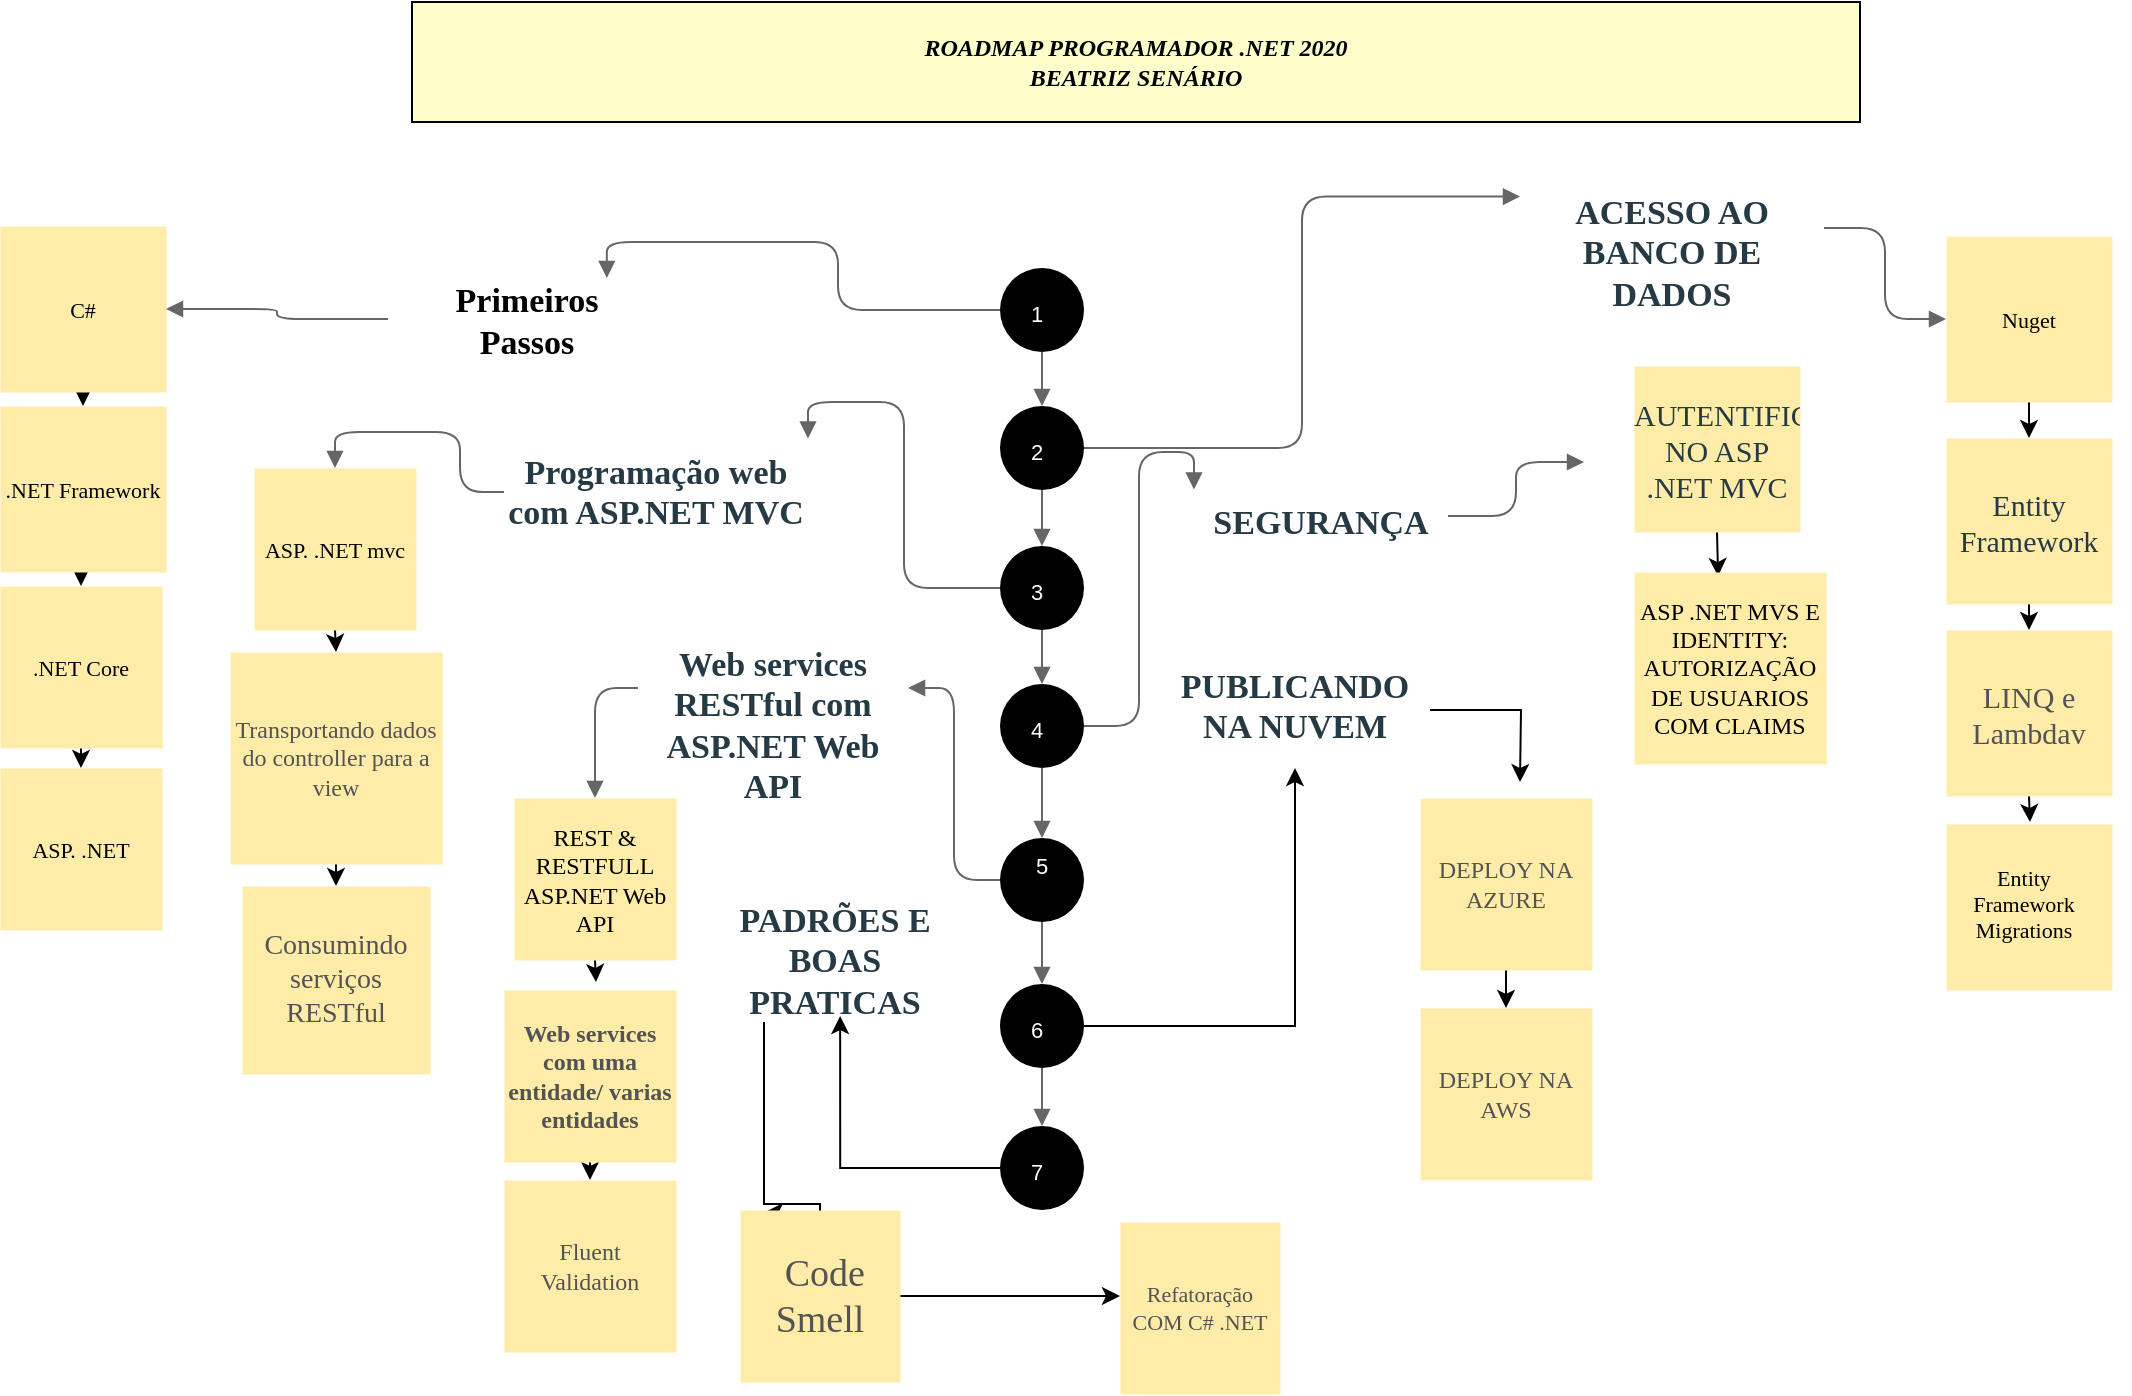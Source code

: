 <mxfile version="12.9.11" type="github"><diagram id="C5RBs43oDa-KdzZeNtuy" name="Page-1"><mxGraphModel dx="868" dy="401" grid="1" gridSize="10" guides="1" tooltips="1" connect="1" arrows="1" fold="1" page="1" pageScale="1" pageWidth="827" pageHeight="1169" math="0" shadow="0"><root><mxCell id="WIyWlLk6GJQsqaUBKTNV-0"/><mxCell id="WIyWlLk6GJQsqaUBKTNV-1" parent="WIyWlLk6GJQsqaUBKTNV-0"/><UserObject label="" lucidchartObjectId=".8Pr2ppdx.L0" id="4HUrlsRgyK1yoHrQwZx_-0"><mxCell style="html=1;jettySize=18;fontSize=11;strokeColor=#b2b2b2;strokeOpacity=100;rounded=0;startArrow=none;;endArrow=none;;exitX=0.012;exitY=0.967;exitPerimeter=1;entryX=0.988;entryY=0.967;entryPerimeter=1;" edge="1" parent="WIyWlLk6GJQsqaUBKTNV-1" source="0" target="0"><mxGeometry width="100" height="100" relative="1" as="geometry"><Array as="points"><mxPoint x="286" y="95"/><mxPoint x="892" y="95"/></Array></mxGeometry></mxCell></UserObject><mxCell id="4HUrlsRgyK1yoHrQwZx_-1" value="Texto" style="text;html=1;resizable=0;labelBackgroundColor=#ffffff;align=center;verticalAlign=middle;fontColor=#ffffff;;fontSize=18.538;" vertex="1" parent="4HUrlsRgyK1yoHrQwZx_-0"><mxGeometry x="0.533" relative="1" as="geometry"/></mxCell><UserObject label="" lucidchartObjectId=".8Pr2ppdx.L0" id="4HUrlsRgyK1yoHrQwZx_-58"><mxCell style="html=1;jettySize=18;fontSize=11;strokeColor=#b2b2b2;strokeOpacity=100;rounded=0;startArrow=none;;endArrow=none;;exitX=0.012;exitY=0.967;exitPerimeter=1;entryX=0.988;entryY=0.967;entryPerimeter=1;" edge="1" parent="WIyWlLk6GJQsqaUBKTNV-1" source="0" target="0"><mxGeometry width="100" height="100" relative="1" as="geometry"><Array as="points"><mxPoint x="296" y="105"/><mxPoint x="902" y="105"/></Array></mxGeometry></mxCell></UserObject><mxCell id="4HUrlsRgyK1yoHrQwZx_-59" value="Texto" style="text;html=1;resizable=0;labelBackgroundColor=#ffffff;align=center;verticalAlign=middle;fontColor=#ffffff;;fontSize=18.538;" vertex="1" parent="4HUrlsRgyK1yoHrQwZx_-58"><mxGeometry x="0.533" relative="1" as="geometry"/></mxCell><UserObject label="1" lucidchartObjectId="QAdP59T_2vLD" id="4HUrlsRgyK1yoHrQwZx_-69"><mxCell style="html=1;whiteSpace=wrap;ellipse;fontSize=11;fontColor=#ffffff;align=center;spacingLeft=7.786;spacingRight=12.977;spacingTop=3.708;spacing=3;strokeOpacity=0;fillOpacity=100;rounded=1;absoluteArcSize=1;arcSize=9.6;fillColor=#000000;" vertex="1" parent="WIyWlLk6GJQsqaUBKTNV-1"><mxGeometry x="580" y="163" width="42" height="42" as="geometry"/></mxCell></UserObject><UserObject label="2" lucidchartObjectId="4AdP-m0oE11S" id="4HUrlsRgyK1yoHrQwZx_-70"><mxCell style="html=1;whiteSpace=wrap;ellipse;fontSize=11;fontColor=#ffffff;align=center;spacingLeft=7.786;spacingRight=12.977;spacingTop=3.708;spacing=3;strokeOpacity=0;fillOpacity=100;rounded=1;absoluteArcSize=1;arcSize=9.6;fillColor=#000000;" vertex="1" parent="WIyWlLk6GJQsqaUBKTNV-1"><mxGeometry x="580" y="232" width="42" height="42" as="geometry"/></mxCell></UserObject><UserObject label="3" lucidchartObjectId="_AdPyL7y.pIy" id="4HUrlsRgyK1yoHrQwZx_-71"><mxCell style="html=1;whiteSpace=wrap;ellipse;fontSize=11;fontColor=#ffffff;align=center;spacingLeft=7.786;spacingRight=12.977;spacingTop=3.708;spacing=3;strokeOpacity=0;fillOpacity=100;rounded=1;absoluteArcSize=1;arcSize=9.6;fillColor=#000000;" vertex="1" parent="WIyWlLk6GJQsqaUBKTNV-1"><mxGeometry x="580" y="302" width="42" height="42" as="geometry"/></mxCell></UserObject><UserObject label="4" lucidchartObjectId="oBdPZ_Na8GAo" id="4HUrlsRgyK1yoHrQwZx_-72"><mxCell style="html=1;whiteSpace=wrap;ellipse;fontSize=11;fontColor=#ffffff;align=center;spacingLeft=7.786;spacingRight=12.977;spacingTop=3.708;spacing=3;strokeOpacity=0;fillOpacity=100;rounded=1;absoluteArcSize=1;arcSize=9.6;fillColor=#000000;" vertex="1" parent="WIyWlLk6GJQsqaUBKTNV-1"><mxGeometry x="580" y="371" width="42" height="42" as="geometry"/></mxCell></UserObject><UserObject label="&lt;div style=&quot;font-size:11px;color:#ffffff;text-align: center;margin-left: 8px;margin-right: 8px;margin-top: 2px;&quot;&gt;5&lt;/div&gt;&lt;span style=&quot;font-size:13px;color:#000000;text-align: center;margin-left: 8px;margin-right: 8px;margin-top: 2px;&quot;&gt; &lt;/span&gt;" lucidchartObjectId="uBdPk42aL3yn" id="4HUrlsRgyK1yoHrQwZx_-73"><mxCell style="html=1;whiteSpace=wrap;ellipse;overflow=width;html=1;spacing=3;strokeOpacity=0;fillOpacity=100;rounded=1;absoluteArcSize=1;arcSize=9.6;fillColor=#000000;" vertex="1" parent="WIyWlLk6GJQsqaUBKTNV-1"><mxGeometry x="580" y="448" width="42" height="42" as="geometry"/></mxCell></UserObject><mxCell id="4HUrlsRgyK1yoHrQwZx_-131" style="edgeStyle=orthogonalEdgeStyle;rounded=0;orthogonalLoop=1;jettySize=auto;html=1;fontFamily=Comic Sans MS;fontSize=17;" edge="1" parent="WIyWlLk6GJQsqaUBKTNV-1" source="4HUrlsRgyK1yoHrQwZx_-74" target="4HUrlsRgyK1yoHrQwZx_-130"><mxGeometry relative="1" as="geometry"/></mxCell><UserObject label="6" lucidchartObjectId="JBdPH-9vnlv6" id="4HUrlsRgyK1yoHrQwZx_-74"><mxCell style="html=1;whiteSpace=wrap;ellipse;fontSize=11;fontColor=#ffffff;align=center;spacingLeft=7.786;spacingRight=12.977;spacingTop=3.708;spacing=3;strokeOpacity=0;fillOpacity=100;rounded=1;absoluteArcSize=1;arcSize=9.6;fillColor=#000000;" vertex="1" parent="WIyWlLk6GJQsqaUBKTNV-1"><mxGeometry x="580" y="521" width="42" height="42" as="geometry"/></mxCell></UserObject><mxCell id="4HUrlsRgyK1yoHrQwZx_-147" style="edgeStyle=orthogonalEdgeStyle;rounded=0;orthogonalLoop=1;jettySize=auto;html=1;exitX=0;exitY=0.5;exitDx=0;exitDy=0;entryX=0.519;entryY=1.121;entryDx=0;entryDy=0;entryPerimeter=0;fontFamily=Comic Sans MS;fontSize=17;" edge="1" parent="WIyWlLk6GJQsqaUBKTNV-1" source="4HUrlsRgyK1yoHrQwZx_-75" target="4HUrlsRgyK1yoHrQwZx_-146"><mxGeometry relative="1" as="geometry"/></mxCell><UserObject label="7" lucidchartObjectId="PBdPL7a1uCkb" id="4HUrlsRgyK1yoHrQwZx_-75"><mxCell style="html=1;whiteSpace=wrap;ellipse;fontSize=11;fontColor=#ffffff;align=center;spacingLeft=7.786;spacingRight=12.977;spacingTop=3.708;spacing=3;strokeOpacity=0;fillOpacity=100;rounded=1;absoluteArcSize=1;arcSize=9.6;fillColor=#000000;" vertex="1" parent="WIyWlLk6GJQsqaUBKTNV-1"><mxGeometry x="580" y="592" width="42" height="42" as="geometry"/></mxCell></UserObject><mxCell id="4HUrlsRgyK1yoHrQwZx_-139" style="edgeStyle=orthogonalEdgeStyle;rounded=0;orthogonalLoop=1;jettySize=auto;html=1;exitX=0.5;exitY=1;exitDx=0;exitDy=0;entryX=0.5;entryY=0;entryDx=0;entryDy=0;fontFamily=Comic Sans MS;fontSize=17;" edge="1" parent="WIyWlLk6GJQsqaUBKTNV-1" source="4HUrlsRgyK1yoHrQwZx_-77" target="4HUrlsRgyK1yoHrQwZx_-78"><mxGeometry relative="1" as="geometry"/></mxCell><UserObject label="C#" lucidchartObjectId="pEdP7xLJmsS." id="4HUrlsRgyK1yoHrQwZx_-77"><mxCell style="html=1;whiteSpace=wrap;fontSize=11;spacing=3;strokeColor=none;fillColor=#FFECA9;strokeWidth=0;fontFamily=Comic Sans MS;" vertex="1" parent="WIyWlLk6GJQsqaUBKTNV-1"><mxGeometry x="80" y="142" width="83" height="83" as="geometry"/></mxCell></UserObject><mxCell id="4HUrlsRgyK1yoHrQwZx_-140" style="edgeStyle=orthogonalEdgeStyle;rounded=0;orthogonalLoop=1;jettySize=auto;html=1;exitX=0.5;exitY=1;exitDx=0;exitDy=0;entryX=0.5;entryY=0;entryDx=0;entryDy=0;fontFamily=Comic Sans MS;fontSize=17;" edge="1" parent="WIyWlLk6GJQsqaUBKTNV-1" source="4HUrlsRgyK1yoHrQwZx_-78" target="4HUrlsRgyK1yoHrQwZx_-79"><mxGeometry relative="1" as="geometry"/></mxCell><UserObject label=".NET Framework" lucidchartObjectId="yEdPw43dqhZ5" id="4HUrlsRgyK1yoHrQwZx_-78"><mxCell style="html=1;whiteSpace=wrap;fontSize=11;spacing=3;strokeColor=none;fillColor=#FFECA9;strokeWidth=0;fontFamily=Comic Sans MS;" vertex="1" parent="WIyWlLk6GJQsqaUBKTNV-1"><mxGeometry x="80" y="232" width="83" height="83" as="geometry"/></mxCell></UserObject><mxCell id="4HUrlsRgyK1yoHrQwZx_-141" style="edgeStyle=orthogonalEdgeStyle;rounded=0;orthogonalLoop=1;jettySize=auto;html=1;exitX=0.5;exitY=1;exitDx=0;exitDy=0;entryX=0.5;entryY=0;entryDx=0;entryDy=0;fontFamily=Comic Sans MS;fontSize=17;" edge="1" parent="WIyWlLk6GJQsqaUBKTNV-1" source="4HUrlsRgyK1yoHrQwZx_-79" target="4HUrlsRgyK1yoHrQwZx_-80"><mxGeometry relative="1" as="geometry"/></mxCell><UserObject label=".NET Core" lucidchartObjectId="ZEdPKTQ~OZun" id="4HUrlsRgyK1yoHrQwZx_-79"><mxCell style="html=1;whiteSpace=wrap;fontSize=11;spacing=3;strokeColor=none;fillColor=#FFECA9;strokeWidth=0;fontFamily=Comic Sans MS;" vertex="1" parent="WIyWlLk6GJQsqaUBKTNV-1"><mxGeometry x="80" y="322" width="81" height="81" as="geometry"/></mxCell></UserObject><UserObject label="ASP. .NET" lucidchartObjectId="gFdPb-ZPaWI2" id="4HUrlsRgyK1yoHrQwZx_-80"><mxCell style="html=1;whiteSpace=wrap;fontSize=11;spacing=3;strokeColor=none;fillColor=#FFECA9;strokeWidth=0;fontFamily=Comic Sans MS;" vertex="1" parent="WIyWlLk6GJQsqaUBKTNV-1"><mxGeometry x="80" y="413" width="81" height="81" as="geometry"/></mxCell></UserObject><UserObject label="" lucidchartObjectId="~GdP7jMmKqPO" id="4HUrlsRgyK1yoHrQwZx_-81"><mxCell style="html=1;jettySize=18;fontSize=11;strokeColor=#666666;strokeOpacity=100;rounded=1;arcSize=24;edgeStyle=orthogonalEdgeStyle;startArrow=none;;endArrow=block;endFill=1;;exitX=0;exitY=0.5;exitPerimeter=1;entryX=1.0;entryY=0.5;entryPerimeter=1;" edge="1" parent="WIyWlLk6GJQsqaUBKTNV-1" source="4HUrlsRgyK1yoHrQwZx_-92" target="4HUrlsRgyK1yoHrQwZx_-77"><mxGeometry width="100" height="100" relative="1" as="geometry"><Array as="points"/></mxGeometry></mxCell></UserObject><UserObject label="" lucidchartObjectId="sHdPIfE4xtU~" id="4HUrlsRgyK1yoHrQwZx_-82"><mxCell style="html=1;jettySize=18;fontSize=11;strokeColor=#666666;strokeOpacity=100;rounded=1;arcSize=24;edgeStyle=orthogonalEdgeStyle;startArrow=none;;endArrow=block;endFill=1;;exitX=1.0;exitY=0.5;exitPerimeter=1;entryX=0;entryY=0.186;entryPerimeter=1;" edge="1" parent="WIyWlLk6GJQsqaUBKTNV-1" source="4HUrlsRgyK1yoHrQwZx_-70" target="4HUrlsRgyK1yoHrQwZx_-93"><mxGeometry width="100" height="100" relative="1" as="geometry"><Array as="points"/></mxGeometry></mxCell></UserObject><mxCell id="4HUrlsRgyK1yoHrQwZx_-83" value="Texto" style="text;html=1;resizable=0;labelBackgroundColor=#ffffff;align=center;verticalAlign=middle;fontColor=#ffffff;;fontSize=10.814;" vertex="1" parent="4HUrlsRgyK1yoHrQwZx_-82"><mxGeometry x="0.89" relative="1" as="geometry"><mxPoint x="39.7" y="2.72" as="offset"/></mxGeometry></mxCell><mxCell id="4HUrlsRgyK1yoHrQwZx_-136" style="edgeStyle=orthogonalEdgeStyle;rounded=0;orthogonalLoop=1;jettySize=auto;html=1;exitX=0.5;exitY=1;exitDx=0;exitDy=0;entryX=0.5;entryY=0;entryDx=0;entryDy=0;fontFamily=Comic Sans MS;fontSize=17;" edge="1" parent="WIyWlLk6GJQsqaUBKTNV-1" source="4HUrlsRgyK1yoHrQwZx_-84" target="4HUrlsRgyK1yoHrQwZx_-85"><mxGeometry relative="1" as="geometry"/></mxCell><UserObject label="Nuget" lucidchartObjectId="ZIdPvQYb32qs" id="4HUrlsRgyK1yoHrQwZx_-84"><mxCell style="html=1;whiteSpace=wrap;fontSize=11;spacing=3;strokeColor=none;fillColor=#FFECA9;strokeWidth=0;fontFamily=Comic Sans MS;" vertex="1" parent="WIyWlLk6GJQsqaUBKTNV-1"><mxGeometry x="1053" y="147" width="83" height="83" as="geometry"/></mxCell></UserObject><mxCell id="4HUrlsRgyK1yoHrQwZx_-137" style="edgeStyle=orthogonalEdgeStyle;rounded=0;orthogonalLoop=1;jettySize=auto;html=1;exitX=0.5;exitY=1;exitDx=0;exitDy=0;entryX=0.5;entryY=0;entryDx=0;entryDy=0;fontFamily=Comic Sans MS;fontSize=17;" edge="1" parent="WIyWlLk6GJQsqaUBKTNV-1" source="4HUrlsRgyK1yoHrQwZx_-85" target="4HUrlsRgyK1yoHrQwZx_-86"><mxGeometry relative="1" as="geometry"/></mxCell><UserObject label="&lt;span style=&quot;font-size:13px;color:#000000;text-align: center;&quot;&gt;  &lt;/span&gt;&lt;span style=&quot;font-size:15px;color:#253a44;text-align: center;&quot;&gt;Entity Framework&lt;/span&gt;" lucidchartObjectId="7JdPIDLnxfmF" id="4HUrlsRgyK1yoHrQwZx_-85"><mxCell style="html=1;whiteSpace=wrap;overflow=width;html=1;spacing=3;strokeColor=none;fillColor=#FFECA9;strokeWidth=0;fontFamily=Comic Sans MS;" vertex="1" parent="WIyWlLk6GJQsqaUBKTNV-1"><mxGeometry x="1053" y="248" width="83" height="83" as="geometry"/></mxCell></UserObject><mxCell id="4HUrlsRgyK1yoHrQwZx_-138" style="edgeStyle=orthogonalEdgeStyle;rounded=0;orthogonalLoop=1;jettySize=auto;html=1;exitX=0.5;exitY=1;exitDx=0;exitDy=0;fontFamily=Comic Sans MS;fontSize=17;" edge="1" parent="WIyWlLk6GJQsqaUBKTNV-1" source="4HUrlsRgyK1yoHrQwZx_-86"><mxGeometry relative="1" as="geometry"><mxPoint x="1095" y="440" as="targetPoint"/></mxGeometry></mxCell><UserObject label="LINQ e Lambdav" lucidchartObjectId="DLdPFJeqPJFn" id="4HUrlsRgyK1yoHrQwZx_-86"><mxCell style="html=1;whiteSpace=wrap;fontSize=15;fontColor=#535353;spacing=3;strokeColor=none;fillColor=#FFECA9;strokeWidth=0;fontFamily=Comic Sans MS;" vertex="1" parent="WIyWlLk6GJQsqaUBKTNV-1"><mxGeometry x="1053" y="344" width="83" height="83" as="geometry"/></mxCell></UserObject><UserObject label="" lucidchartObjectId="ENdP56TEvkUG" id="4HUrlsRgyK1yoHrQwZx_-87"><mxCell style="html=1;whiteSpace=wrap;fontSize=11;spacing=3;strokeColor=none;fillColor=#FFECA9;strokeWidth=0;" vertex="1" parent="WIyWlLk6GJQsqaUBKTNV-1"><mxGeometry x="1053" y="441" width="83" height="83" as="geometry"/></mxCell></UserObject><UserObject label="Entity Framework Migrations" lucidchartObjectId="WNdP1X4sGoAd" id="4HUrlsRgyK1yoHrQwZx_-88"><mxCell style="html=1;whiteSpace=wrap;;fontSize=11;fontColor=#000000;align=center;spacingLeft=7.786;spacingRight=12.977;spacingTop=3.708;spacing=3;strokeColor=none;fillOpacity=0;fillColor=#ffffff;strokeWidth=0;fontFamily=Comic Sans MS;" vertex="1" parent="WIyWlLk6GJQsqaUBKTNV-1"><mxGeometry x="1044" y="469" width="101" height="21" as="geometry"/></mxCell></UserObject><UserObject label="" lucidchartObjectId="PPdPRsavPsuW" id="4HUrlsRgyK1yoHrQwZx_-89"><mxCell style="html=1;jettySize=18;fontSize=11;strokeColor=#666666;strokeOpacity=100;rounded=1;arcSize=24;edgeStyle=orthogonalEdgeStyle;startArrow=none;;endArrow=block;endFill=1;;exitX=1;exitY=0.5;exitPerimeter=1;entryX=0;entryY=0.5;entryPerimeter=1;" edge="1" parent="WIyWlLk6GJQsqaUBKTNV-1" source="4HUrlsRgyK1yoHrQwZx_-93" target="4HUrlsRgyK1yoHrQwZx_-84"><mxGeometry width="100" height="100" relative="1" as="geometry"><Array as="points"/></mxGeometry></mxCell></UserObject><mxCell id="4HUrlsRgyK1yoHrQwZx_-142" style="edgeStyle=orthogonalEdgeStyle;rounded=0;orthogonalLoop=1;jettySize=auto;html=1;exitX=0.5;exitY=1;exitDx=0;exitDy=0;entryX=0.5;entryY=0;entryDx=0;entryDy=0;fontFamily=Comic Sans MS;fontSize=17;" edge="1" parent="WIyWlLk6GJQsqaUBKTNV-1" source="4HUrlsRgyK1yoHrQwZx_-90" target="4HUrlsRgyK1yoHrQwZx_-94"><mxGeometry relative="1" as="geometry"/></mxCell><UserObject label="ASP. .NET mvc " lucidchartObjectId="PQdPlvno778v" id="4HUrlsRgyK1yoHrQwZx_-90"><mxCell style="html=1;whiteSpace=wrap;fontSize=11;spacing=3;strokeColor=none;fillColor=#FFECA9;strokeWidth=0;fontFamily=Comic Sans MS;" vertex="1" parent="WIyWlLk6GJQsqaUBKTNV-1"><mxGeometry x="207" y="263" width="81" height="81" as="geometry"/></mxCell></UserObject><UserObject label="Programação web com ASP.NET MVC" lucidchartObjectId="GRdP0JFGEhsi" id="4HUrlsRgyK1yoHrQwZx_-91"><mxCell style="html=1;whiteSpace=wrap;;fontSize=17;fontColor=#253a44;fontStyle=1;spacing=3;verticalAlign=top;strokeColor=none;fillOpacity=0;fillColor=#ffffff;strokeWidth=0;fontFamily=Comic Sans MS;" vertex="1" parent="WIyWlLk6GJQsqaUBKTNV-1"><mxGeometry x="332" y="248" width="152" height="96" as="geometry"/></mxCell></UserObject><UserObject label="Primeiros Passos " lucidchartObjectId="jSdPJyIHAkfI" id="4HUrlsRgyK1yoHrQwZx_-92"><mxCell style="html=1;whiteSpace=wrap;;fontSize=17;fontColor=#000000;align=center;spacingLeft=7.786;spacingRight=12.977;spacingTop=3.708;spacing=3;strokeOpacity=0;fillOpacity=0;rounded=1;absoluteArcSize=1;arcSize=9.6;fillColor=#ffffff;fontFamily=Comic Sans MS;fontStyle=1" vertex="1" parent="WIyWlLk6GJQsqaUBKTNV-1"><mxGeometry x="274" y="168" width="144" height="41" as="geometry"/></mxCell></UserObject><UserObject label="ACESSO AO BANCO DE DADOS" lucidchartObjectId="eTdPk~dqFOdl" id="4HUrlsRgyK1yoHrQwZx_-93"><mxCell style="html=1;whiteSpace=wrap;;fontSize=17;fontColor=#253a44;fontStyle=1;spacing=3;verticalAlign=top;strokeColor=none;fillOpacity=0;fillColor=#ffffff;strokeWidth=0;fontFamily=Comic Sans MS;" vertex="1" parent="WIyWlLk6GJQsqaUBKTNV-1"><mxGeometry x="840" y="118" width="152" height="50" as="geometry"/></mxCell></UserObject><mxCell id="4HUrlsRgyK1yoHrQwZx_-143" style="edgeStyle=orthogonalEdgeStyle;rounded=0;orthogonalLoop=1;jettySize=auto;html=1;exitX=0.5;exitY=1;exitDx=0;exitDy=0;entryX=0.5;entryY=0;entryDx=0;entryDy=0;fontFamily=Comic Sans MS;fontSize=17;" edge="1" parent="WIyWlLk6GJQsqaUBKTNV-1" source="4HUrlsRgyK1yoHrQwZx_-94" target="4HUrlsRgyK1yoHrQwZx_-95"><mxGeometry relative="1" as="geometry"/></mxCell><UserObject label="Transportando dados do controller para a view" lucidchartObjectId="6UdPDGSIyVe8" id="4HUrlsRgyK1yoHrQwZx_-94"><mxCell style="html=1;whiteSpace=wrap;fontSize=12;fontColor=#535353;spacing=3;strokeColor=none;fillColor=#FFECA9;strokeWidth=0;fontFamily=Comic Sans MS;" vertex="1" parent="WIyWlLk6GJQsqaUBKTNV-1"><mxGeometry x="195" y="355" width="106" height="106" as="geometry"/></mxCell></UserObject><UserObject label="&lt;span style=&quot;font-size:13px;color:#000000;text-align: center;&quot;&gt; &lt;/span&gt;&lt;span style=&quot;font-size:14px;color:#535353;text-align: center;&quot;&gt;Consumindo serviços RESTful&lt;/span&gt;" lucidchartObjectId="CWdPj38aR73I" id="4HUrlsRgyK1yoHrQwZx_-95"><mxCell style="html=1;whiteSpace=wrap;overflow=width;html=1;spacing=3;strokeColor=none;fillColor=#FFECA9;strokeWidth=0;fontFamily=Comic Sans MS;" vertex="1" parent="WIyWlLk6GJQsqaUBKTNV-1"><mxGeometry x="201" y="472" width="94" height="94" as="geometry"/></mxCell></UserObject><UserObject label="" lucidchartObjectId="eYdPtfEZQjbD" id="4HUrlsRgyK1yoHrQwZx_-96"><mxCell style="html=1;jettySize=18;fontSize=11;strokeColor=#666666;strokeOpacity=100;rounded=1;arcSize=24;edgeStyle=orthogonalEdgeStyle;startArrow=none;;endArrow=block;endFill=1;;exitX=0.5;exitY=1.0;exitPerimeter=1;entryX=0.5;entryY=1.393e-10;entryPerimeter=1;" edge="1" parent="WIyWlLk6GJQsqaUBKTNV-1" source="4HUrlsRgyK1yoHrQwZx_-69" target="4HUrlsRgyK1yoHrQwZx_-70"><mxGeometry width="100" height="100" relative="1" as="geometry"><Array as="points"/></mxGeometry></mxCell></UserObject><UserObject label="" lucidchartObjectId="gYdP_-qPe5Jy" id="4HUrlsRgyK1yoHrQwZx_-97"><mxCell style="html=1;jettySize=18;fontSize=11;strokeColor=#666666;strokeOpacity=100;rounded=1;arcSize=24;edgeStyle=orthogonalEdgeStyle;startArrow=none;;endArrow=block;endFill=1;;exitX=0.5;exitY=1.0;exitPerimeter=1;entryX=0.5;entryY=1.393e-10;entryPerimeter=1;" edge="1" parent="WIyWlLk6GJQsqaUBKTNV-1" source="4HUrlsRgyK1yoHrQwZx_-70" target="4HUrlsRgyK1yoHrQwZx_-71"><mxGeometry width="100" height="100" relative="1" as="geometry"><Array as="points"/></mxGeometry></mxCell></UserObject><UserObject label="" lucidchartObjectId="iYdPE4.GrEMv" id="4HUrlsRgyK1yoHrQwZx_-98"><mxCell style="html=1;jettySize=18;fontSize=11;strokeColor=#666666;strokeOpacity=100;rounded=1;arcSize=24;edgeStyle=orthogonalEdgeStyle;startArrow=none;;endArrow=block;endFill=1;;exitX=0.5;exitY=1.0;exitPerimeter=1;entryX=0.5;entryY=1.393e-10;entryPerimeter=1;" edge="1" parent="WIyWlLk6GJQsqaUBKTNV-1" source="4HUrlsRgyK1yoHrQwZx_-71" target="4HUrlsRgyK1yoHrQwZx_-72"><mxGeometry width="100" height="100" relative="1" as="geometry"><Array as="points"/></mxGeometry></mxCell></UserObject><UserObject label="" lucidchartObjectId="pYdPRzVLGGU6" id="4HUrlsRgyK1yoHrQwZx_-99"><mxCell style="html=1;jettySize=18;fontSize=11;strokeColor=#666666;strokeOpacity=100;rounded=1;arcSize=24;edgeStyle=orthogonalEdgeStyle;startArrow=none;;endArrow=block;endFill=1;;exitX=0.5;exitY=1.0;exitPerimeter=1;entryX=0.5;entryY=1.393e-10;entryPerimeter=1;" edge="1" parent="WIyWlLk6GJQsqaUBKTNV-1" source="4HUrlsRgyK1yoHrQwZx_-72" target="4HUrlsRgyK1yoHrQwZx_-73"><mxGeometry width="100" height="100" relative="1" as="geometry"><Array as="points"/></mxGeometry></mxCell></UserObject><UserObject label="" lucidchartObjectId="sYdPE9UyH~AE" id="4HUrlsRgyK1yoHrQwZx_-100"><mxCell style="html=1;jettySize=18;fontSize=11;strokeColor=#666666;strokeOpacity=100;rounded=1;arcSize=24;edgeStyle=orthogonalEdgeStyle;startArrow=none;;endArrow=block;endFill=1;;exitX=0.5;exitY=1.0;exitPerimeter=1;entryX=0.5;entryY=1.393e-10;entryPerimeter=1;" edge="1" parent="WIyWlLk6GJQsqaUBKTNV-1" source="4HUrlsRgyK1yoHrQwZx_-73" target="4HUrlsRgyK1yoHrQwZx_-74"><mxGeometry width="100" height="100" relative="1" as="geometry"><Array as="points"/></mxGeometry></mxCell></UserObject><UserObject label="" lucidchartObjectId="uYdPTtrZrUYf" id="4HUrlsRgyK1yoHrQwZx_-101"><mxCell style="html=1;jettySize=18;fontSize=11;strokeColor=#666666;strokeOpacity=100;rounded=1;arcSize=24;edgeStyle=orthogonalEdgeStyle;startArrow=none;;endArrow=block;endFill=1;;exitX=0.5;exitY=1.0;exitPerimeter=1;entryX=0.5;entryY=1.393e-10;entryPerimeter=1;" edge="1" parent="WIyWlLk6GJQsqaUBKTNV-1" source="4HUrlsRgyK1yoHrQwZx_-74" target="4HUrlsRgyK1yoHrQwZx_-75"><mxGeometry width="100" height="100" relative="1" as="geometry"><Array as="points"/></mxGeometry></mxCell></UserObject><UserObject label="" lucidchartObjectId="L0dP.bI5lJGG" id="4HUrlsRgyK1yoHrQwZx_-103"><mxCell style="html=1;jettySize=18;fontSize=11;strokeColor=#666666;strokeOpacity=100;rounded=1;arcSize=24;edgeStyle=orthogonalEdgeStyle;startArrow=none;;endArrow=block;endFill=1;;exitX=1.515e-10;exitY=0.5;exitPerimeter=1;entryX=0.868;entryY=0.134;entryPerimeter=1;" edge="1" parent="WIyWlLk6GJQsqaUBKTNV-1" source="4HUrlsRgyK1yoHrQwZx_-71" target="4HUrlsRgyK1yoHrQwZx_-91"><mxGeometry width="100" height="100" relative="1" as="geometry"><Array as="points"/></mxGeometry></mxCell></UserObject><UserObject label="" lucidchartObjectId="c1dPQ2CgQPSt" id="4HUrlsRgyK1yoHrQwZx_-104"><mxCell style="html=1;jettySize=18;fontSize=11;strokeColor=#666666;strokeOpacity=100;rounded=1;arcSize=24;edgeStyle=orthogonalEdgeStyle;startArrow=none;;endArrow=block;endFill=1;;exitX=1.515e-10;exitY=0.5;exitPerimeter=1;entryX=0.76;entryY=0;entryPerimeter=1;" edge="1" parent="WIyWlLk6GJQsqaUBKTNV-1" source="4HUrlsRgyK1yoHrQwZx_-69" target="4HUrlsRgyK1yoHrQwZx_-92"><mxGeometry width="100" height="100" relative="1" as="geometry"><Array as="points"/></mxGeometry></mxCell></UserObject><UserObject label="SEGURANÇA" lucidchartObjectId="12dPNz7TjfXz" id="4HUrlsRgyK1yoHrQwZx_-105"><mxCell style="html=1;whiteSpace=wrap;;fontSize=17;fontColor=#253a44;fontStyle=1;spacing=3;verticalAlign=top;strokeColor=none;fillOpacity=0;fillColor=#ffffff;strokeWidth=0;fontFamily=Comic Sans MS;" vertex="1" parent="WIyWlLk6GJQsqaUBKTNV-1"><mxGeometry x="677" y="273" width="127" height="28" as="geometry"/></mxCell></UserObject><UserObject label="" lucidchartObjectId="y5dPH0MlxmMS" id="4HUrlsRgyK1yoHrQwZx_-106"><mxCell style="html=1;jettySize=18;fontSize=11;strokeColor=#666666;strokeOpacity=100;rounded=1;arcSize=24;edgeStyle=orthogonalEdgeStyle;startArrow=none;;endArrow=block;endFill=1;;exitX=1.0;exitY=0.5;exitPerimeter=1;entryX=0;entryY=0.028;entryPerimeter=1;" edge="1" parent="WIyWlLk6GJQsqaUBKTNV-1" source="4HUrlsRgyK1yoHrQwZx_-72" target="4HUrlsRgyK1yoHrQwZx_-105"><mxGeometry width="100" height="100" relative="1" as="geometry"><Array as="points"/></mxGeometry></mxCell></UserObject><UserObject label="" lucidchartObjectId="z9dP4vhC6UGz" id="4HUrlsRgyK1yoHrQwZx_-107"><mxCell style="html=1;jettySize=18;fontSize=11;strokeColor=#666666;strokeOpacity=100;rounded=1;arcSize=24;edgeStyle=orthogonalEdgeStyle;startArrow=none;;endArrow=block;endFill=1;;exitX=0;exitY=0.281;exitPerimeter=1;entryX=0.5;entryY=0;entryPerimeter=1;" edge="1" parent="WIyWlLk6GJQsqaUBKTNV-1" source="4HUrlsRgyK1yoHrQwZx_-91" target="4HUrlsRgyK1yoHrQwZx_-90"><mxGeometry width="100" height="100" relative="1" as="geometry"><Array as="points"/></mxGeometry></mxCell></UserObject><mxCell id="4HUrlsRgyK1yoHrQwZx_-152" style="edgeStyle=orthogonalEdgeStyle;rounded=0;orthogonalLoop=1;jettySize=auto;html=1;exitX=0.5;exitY=1;exitDx=0;exitDy=0;entryX=0.438;entryY=0.021;entryDx=0;entryDy=0;entryPerimeter=0;fontFamily=Comic Sans MS;fontSize=17;" edge="1" parent="WIyWlLk6GJQsqaUBKTNV-1" source="4HUrlsRgyK1yoHrQwZx_-108" target="4HUrlsRgyK1yoHrQwZx_-110"><mxGeometry relative="1" as="geometry"/></mxCell><UserObject label="&lt;span style=&quot;font-size:13px;color:#000000;text-align: center;&quot;&gt; &lt;/span&gt;&lt;span style=&quot;font-size:15px;color:#253a44;text-align: center;&quot;&gt;AUTENTIFICAÇÃO NO ASP .NET MVC &lt;/span&gt;" lucidchartObjectId="2.dPoK2C8l-0" id="4HUrlsRgyK1yoHrQwZx_-108"><mxCell style="html=1;whiteSpace=wrap;overflow=width;html=1;spacing=3;strokeColor=none;fillColor=#FFECA9;strokeWidth=0;fontFamily=Comic Sans MS;" vertex="1" parent="WIyWlLk6GJQsqaUBKTNV-1"><mxGeometry x="897" y="212" width="83" height="83" as="geometry"/></mxCell></UserObject><UserObject label="" lucidchartObjectId="jcePw5ljluoW" id="4HUrlsRgyK1yoHrQwZx_-109"><mxCell style="html=1;jettySize=18;fontSize=11;strokeColor=#666666;strokeOpacity=100;rounded=1;arcSize=24;edgeStyle=elbowEdgeStyle;startArrow=none;;endArrow=block;endFill=1;;exitX=1.0;exitY=0.5;exitPerimeter=1;" edge="1" parent="WIyWlLk6GJQsqaUBKTNV-1" source="4HUrlsRgyK1yoHrQwZx_-105"><mxGeometry width="100" height="100" relative="1" as="geometry"><Array as="points"/><mxPoint x="872" y="260" as="targetPoint"/></mxGeometry></mxCell></UserObject><UserObject label="ASP .NET MVS E IDENTITY: AUTORIZAÇÃO DE USUARIOS COM CLAIMS" lucidchartObjectId="McePi0ILUApp" id="4HUrlsRgyK1yoHrQwZx_-110"><mxCell style="html=1;whiteSpace=wrap;fontSize=12;fontColor=#000000;spacing=3;strokeColor=none;fillColor=#FFECA9;strokeWidth=0;fontFamily=Comic Sans MS;" vertex="1" parent="WIyWlLk6GJQsqaUBKTNV-1"><mxGeometry x="897" y="315" width="96" height="96" as="geometry"/></mxCell></UserObject><UserObject label="Web services RESTful com ASP.NET Web API" lucidchartObjectId="tdePdGuRO7nt" id="4HUrlsRgyK1yoHrQwZx_-111"><mxCell style="html=1;whiteSpace=wrap;;fontSize=17;fontColor=#253a44;fontStyle=1;spacing=3;verticalAlign=top;strokeColor=none;fillOpacity=0;fillColor=#ffffff;strokeWidth=0;fontFamily=Comic Sans MS;" vertex="1" parent="WIyWlLk6GJQsqaUBKTNV-1"><mxGeometry x="399" y="344" width="135" height="58" as="geometry"/></mxCell></UserObject><UserObject label="" lucidchartObjectId="QdePAc2cYKae" id="4HUrlsRgyK1yoHrQwZx_-112"><mxCell style="html=1;jettySize=18;fontSize=11;strokeColor=#666666;strokeOpacity=100;rounded=1;arcSize=24;edgeStyle=orthogonalEdgeStyle;startArrow=none;;endArrow=block;endFill=1;;exitX=1.515e-10;exitY=0.5;exitPerimeter=1;entryX=1;entryY=0.5;entryPerimeter=1;" edge="1" parent="WIyWlLk6GJQsqaUBKTNV-1" source="4HUrlsRgyK1yoHrQwZx_-73" target="4HUrlsRgyK1yoHrQwZx_-111"><mxGeometry width="100" height="100" relative="1" as="geometry"><Array as="points"/></mxGeometry></mxCell></UserObject><mxCell id="4HUrlsRgyK1yoHrQwZx_-144" style="edgeStyle=orthogonalEdgeStyle;rounded=0;orthogonalLoop=1;jettySize=auto;html=1;exitX=0.5;exitY=1;exitDx=0;exitDy=0;fontFamily=Comic Sans MS;fontSize=17;" edge="1" parent="WIyWlLk6GJQsqaUBKTNV-1" source="4HUrlsRgyK1yoHrQwZx_-113"><mxGeometry relative="1" as="geometry"><mxPoint x="378" y="520" as="targetPoint"/></mxGeometry></mxCell><UserObject label="&lt;font style=&quot;font-size: 12px&quot;&gt;REST &amp;amp; RESTFULL&lt;br&gt;&lt;span style=&quot;&quot;&gt;ASP.NET Web API&lt;/span&gt;&lt;/font&gt;" lucidchartObjectId="1deP5w6Xd3FY" id="4HUrlsRgyK1yoHrQwZx_-113"><mxCell style="html=1;whiteSpace=wrap;fontSize=11;spacing=3;strokeColor=none;fillColor=#FFECA9;strokeWidth=0;fontFamily=Comic Sans MS;fontStyle=0" vertex="1" parent="WIyWlLk6GJQsqaUBKTNV-1"><mxGeometry x="337" y="428" width="81" height="81" as="geometry"/></mxCell></UserObject><UserObject label="" lucidchartObjectId="QeePaCLRk~yw" id="4HUrlsRgyK1yoHrQwZx_-114"><mxCell style="html=1;jettySize=18;fontSize=11;strokeColor=#666666;strokeOpacity=100;rounded=1;arcSize=24;edgeStyle=orthogonalEdgeStyle;startArrow=none;;endArrow=block;endFill=1;;exitX=0;exitY=0.5;exitPerimeter=1;entryX=0.5;entryY=0;entryPerimeter=1;" edge="1" parent="WIyWlLk6GJQsqaUBKTNV-1" source="4HUrlsRgyK1yoHrQwZx_-111" target="4HUrlsRgyK1yoHrQwZx_-113"><mxGeometry width="100" height="100" relative="1" as="geometry"><Array as="points"/></mxGeometry></mxCell></UserObject><mxCell id="4HUrlsRgyK1yoHrQwZx_-145" style="edgeStyle=orthogonalEdgeStyle;rounded=0;orthogonalLoop=1;jettySize=auto;html=1;exitX=0.5;exitY=1;exitDx=0;exitDy=0;entryX=0.5;entryY=0;entryDx=0;entryDy=0;fontFamily=Comic Sans MS;fontSize=17;" edge="1" parent="WIyWlLk6GJQsqaUBKTNV-1" source="4HUrlsRgyK1yoHrQwZx_-115" target="4HUrlsRgyK1yoHrQwZx_-129"><mxGeometry relative="1" as="geometry"/></mxCell><UserObject label="Web services com uma entidade/ varias entidades" lucidchartObjectId="WeeP_0ANk_G7" id="4HUrlsRgyK1yoHrQwZx_-115"><mxCell style="html=1;whiteSpace=wrap;fontSize=12;fontColor=#535353;spacing=3;strokeColor=none;fillColor=#FFECA9;strokeWidth=0;fontFamily=Comic Sans MS;fontStyle=1" vertex="1" parent="WIyWlLk6GJQsqaUBKTNV-1"><mxGeometry x="332" y="524" width="86" height="86" as="geometry"/></mxCell></UserObject><UserObject label="" lucidchartObjectId=".8Pr2ppdx.L0" id="4HUrlsRgyK1yoHrQwZx_-116"><mxCell style="html=1;jettySize=18;fontSize=11;strokeColor=#b2b2b2;strokeOpacity=100;rounded=0;startArrow=none;;endArrow=none;;exitX=0.012;exitY=0.967;exitPerimeter=1;entryX=0.988;entryY=0.967;entryPerimeter=1;" edge="1" parent="WIyWlLk6GJQsqaUBKTNV-1" source="0" target="0"><mxGeometry width="100" height="100" relative="1" as="geometry"><Array as="points"><mxPoint x="286" y="95"/><mxPoint x="892" y="95"/></Array></mxGeometry></mxCell></UserObject><mxCell id="4HUrlsRgyK1yoHrQwZx_-117" value="Texto" style="text;html=1;resizable=0;labelBackgroundColor=#ffffff;align=center;verticalAlign=middle;fontColor=#ffffff;;fontSize=18.538;" vertex="1" parent="4HUrlsRgyK1yoHrQwZx_-116"><mxGeometry x="0.533" relative="1" as="geometry"/></mxCell><mxCell id="4HUrlsRgyK1yoHrQwZx_-119" value="ROADMAP PROGRAMADOR .NET 2020&lt;br&gt;BEATRIZ SENÁRIO" style="rounded=0;whiteSpace=wrap;html=1;fontFamily=Comic Sans MS;fontStyle=3;fillColor=#FFFFCC;" vertex="1" parent="WIyWlLk6GJQsqaUBKTNV-1"><mxGeometry x="286" y="30" width="724" height="60" as="geometry"/></mxCell><UserObject label="&lt;span style=&quot;font-size: 12px; font-weight: 400;&quot;&gt;Fluent&lt;br style=&quot;font-size: 12px;&quot;&gt;Validation&lt;/span&gt;" lucidchartObjectId="WeeP_0ANk_G7" id="4HUrlsRgyK1yoHrQwZx_-129"><mxCell style="html=1;whiteSpace=wrap;fontSize=12;fontColor=#535353;spacing=3;strokeColor=none;fillColor=#FFECA9;strokeWidth=0;fontFamily=Comic Sans MS;fontStyle=1" vertex="1" parent="WIyWlLk6GJQsqaUBKTNV-1"><mxGeometry x="332" y="619" width="86" height="86" as="geometry"/></mxCell></UserObject><mxCell id="4HUrlsRgyK1yoHrQwZx_-134" style="edgeStyle=orthogonalEdgeStyle;rounded=0;orthogonalLoop=1;jettySize=auto;html=1;fontFamily=Comic Sans MS;fontSize=17;" edge="1" parent="WIyWlLk6GJQsqaUBKTNV-1" source="4HUrlsRgyK1yoHrQwZx_-130"><mxGeometry relative="1" as="geometry"><mxPoint x="840" y="420" as="targetPoint"/></mxGeometry></mxCell><UserObject label="&lt;font style=&quot;font-size: 17px;&quot;&gt;PUBLICANDO NA NUVEM&lt;/font&gt;" lucidchartObjectId="tdePdGuRO7nt" id="4HUrlsRgyK1yoHrQwZx_-130"><mxCell style="html=1;whiteSpace=wrap;;fontSize=17;fontColor=#253a44;fontStyle=1;spacing=3;verticalAlign=top;strokeColor=none;fillOpacity=0;fillColor=#ffffff;strokeWidth=0;fontFamily=Comic Sans MS;" vertex="1" parent="WIyWlLk6GJQsqaUBKTNV-1"><mxGeometry x="660" y="355" width="135" height="58" as="geometry"/></mxCell></UserObject><mxCell id="4HUrlsRgyK1yoHrQwZx_-135" style="edgeStyle=orthogonalEdgeStyle;rounded=0;orthogonalLoop=1;jettySize=auto;html=1;exitX=0.5;exitY=1;exitDx=0;exitDy=0;entryX=0.5;entryY=0;entryDx=0;entryDy=0;fontFamily=Comic Sans MS;fontSize=17;" edge="1" parent="WIyWlLk6GJQsqaUBKTNV-1" source="4HUrlsRgyK1yoHrQwZx_-132" target="4HUrlsRgyK1yoHrQwZx_-133"><mxGeometry relative="1" as="geometry"/></mxCell><UserObject label="&lt;span style=&quot;font-weight: 400&quot;&gt;DEPLOY NA AZURE&lt;/span&gt;" lucidchartObjectId="WeeP_0ANk_G7" id="4HUrlsRgyK1yoHrQwZx_-132"><mxCell style="html=1;whiteSpace=wrap;fontSize=12;fontColor=#535353;spacing=3;strokeColor=none;fillColor=#FFECA9;strokeWidth=0;fontFamily=Comic Sans MS;fontStyle=1" vertex="1" parent="WIyWlLk6GJQsqaUBKTNV-1"><mxGeometry x="790" y="428" width="86" height="86" as="geometry"/></mxCell></UserObject><UserObject label="&lt;span style=&quot;font-weight: 400&quot;&gt;DEPLOY NA AWS&lt;/span&gt;" lucidchartObjectId="WeeP_0ANk_G7" id="4HUrlsRgyK1yoHrQwZx_-133"><mxCell style="html=1;whiteSpace=wrap;fontSize=12;fontColor=#535353;spacing=3;strokeColor=none;fillColor=#FFECA9;strokeWidth=0;fontFamily=Comic Sans MS;fontStyle=1" vertex="1" parent="WIyWlLk6GJQsqaUBKTNV-1"><mxGeometry x="790" y="533" width="86" height="86" as="geometry"/></mxCell></UserObject><mxCell id="4HUrlsRgyK1yoHrQwZx_-150" style="edgeStyle=orthogonalEdgeStyle;rounded=0;orthogonalLoop=1;jettySize=auto;html=1;entryX=0.156;entryY=0.012;entryDx=0;entryDy=0;entryPerimeter=0;fontFamily=Comic Sans MS;fontSize=17;" edge="1" parent="WIyWlLk6GJQsqaUBKTNV-1" target="4HUrlsRgyK1yoHrQwZx_-148"><mxGeometry relative="1" as="geometry"><mxPoint x="462" y="540" as="sourcePoint"/><Array as="points"><mxPoint x="490" y="631"/></Array></mxGeometry></mxCell><UserObject label="PADRÕES E BOAS PRATICAS" lucidchartObjectId="tdePdGuRO7nt" id="4HUrlsRgyK1yoHrQwZx_-146"><mxCell style="html=1;whiteSpace=wrap;;fontSize=17;fontColor=#253a44;fontStyle=1;spacing=3;verticalAlign=top;strokeColor=none;fillOpacity=0;fillColor=#ffffff;strokeWidth=0;fontFamily=Comic Sans MS;" vertex="1" parent="WIyWlLk6GJQsqaUBKTNV-1"><mxGeometry x="430" y="472" width="135" height="58" as="geometry"/></mxCell></UserObject><mxCell id="4HUrlsRgyK1yoHrQwZx_-151" style="edgeStyle=orthogonalEdgeStyle;rounded=0;orthogonalLoop=1;jettySize=auto;html=1;exitX=1;exitY=0.5;exitDx=0;exitDy=0;fontFamily=Comic Sans MS;fontSize=17;" edge="1" parent="WIyWlLk6GJQsqaUBKTNV-1" source="4HUrlsRgyK1yoHrQwZx_-148"><mxGeometry relative="1" as="geometry"><mxPoint x="640" y="677" as="targetPoint"/></mxGeometry></mxCell><UserObject label="&lt;span style=&quot;font-size: 0px; font-weight: 400;&quot;&gt;%3CmxGraphModel%3E%3Croot%3E%3CmxCell%20id%3D%220%22%2F%3E%3CmxCell%20id%3D%221%22%20parent%3D%220%22%2F%3E%3CUserObject%20label%3D%22%26lt%3Bspan%20style%3D%26quot%3Bfont-size%3A%2012px%3B%20font-weight%3A%20400%3B%26quot%3B%26gt%3BFluent%26lt%3Bbr%20style%3D%26quot%3Bfont-size%3A%2012px%3B%26quot%3B%26gt%3BValidation%26lt%3B%2Fspan%26gt%3B%22%20lucidchartObjectId%3D%22WeeP_0ANk_G7%22%20id%3D%222%22%3E%3CmxCell%20style%3D%22html%3D1%3BwhiteSpace%3Dwrap%3BfontSize%3D12%3BfontColor%3D%23535353%3Bspacing%3D3%3BstrokeColor%3Dnone%3BfillColor%3D%23FFECA9%3BstrokeWidth%3D0%3BfontFamily%3DComic%20Sans%20MS%3BfontStyle%3D1%22%20vertex%3D%221%22%20parent%3D%221%22%3E%3CmxGeometry%20x%3D%22332%22%20y%3D%22619%22%20width%3D%2286%22%20height%3D%2286%22%20as%3D%22geometry%22%2F%3E%3C%2FmxCell%3E%3C%2FUserObject%3E%3C%2Froot%3E%3C%2FmxGraphModel%3E&lt;/span&gt;&lt;span style=&quot;font-size: 19px; font-weight: 400;&quot;&gt;&amp;nbsp;Code Smell&lt;/span&gt;" lucidchartObjectId="WeeP_0ANk_G7" id="4HUrlsRgyK1yoHrQwZx_-148"><mxCell style="html=1;whiteSpace=wrap;fontSize=12;fontColor=#535353;spacing=3;strokeColor=none;fillColor=#FFECA9;strokeWidth=0;fontFamily=Comic Sans MS;fontStyle=1" vertex="1" parent="WIyWlLk6GJQsqaUBKTNV-1"><mxGeometry x="450" y="634" width="80" height="86" as="geometry"/></mxCell></UserObject><UserObject label="&lt;span style=&quot;font-size: 11px; font-weight: 400;&quot;&gt;Refatoração&lt;br style=&quot;font-size: 11px;&quot;&gt;COM C# .NET&lt;br style=&quot;font-size: 11px;&quot;&gt;&lt;/span&gt;" lucidchartObjectId="WeeP_0ANk_G7" id="4HUrlsRgyK1yoHrQwZx_-153"><mxCell style="html=1;whiteSpace=wrap;fontSize=11;fontColor=#535353;spacing=3;strokeColor=none;fillColor=#FFECA9;strokeWidth=0;fontFamily=Comic Sans MS;fontStyle=1" vertex="1" parent="WIyWlLk6GJQsqaUBKTNV-1"><mxGeometry x="640" y="640" width="80" height="86" as="geometry"/></mxCell></UserObject></root></mxGraphModel></diagram></mxfile>
